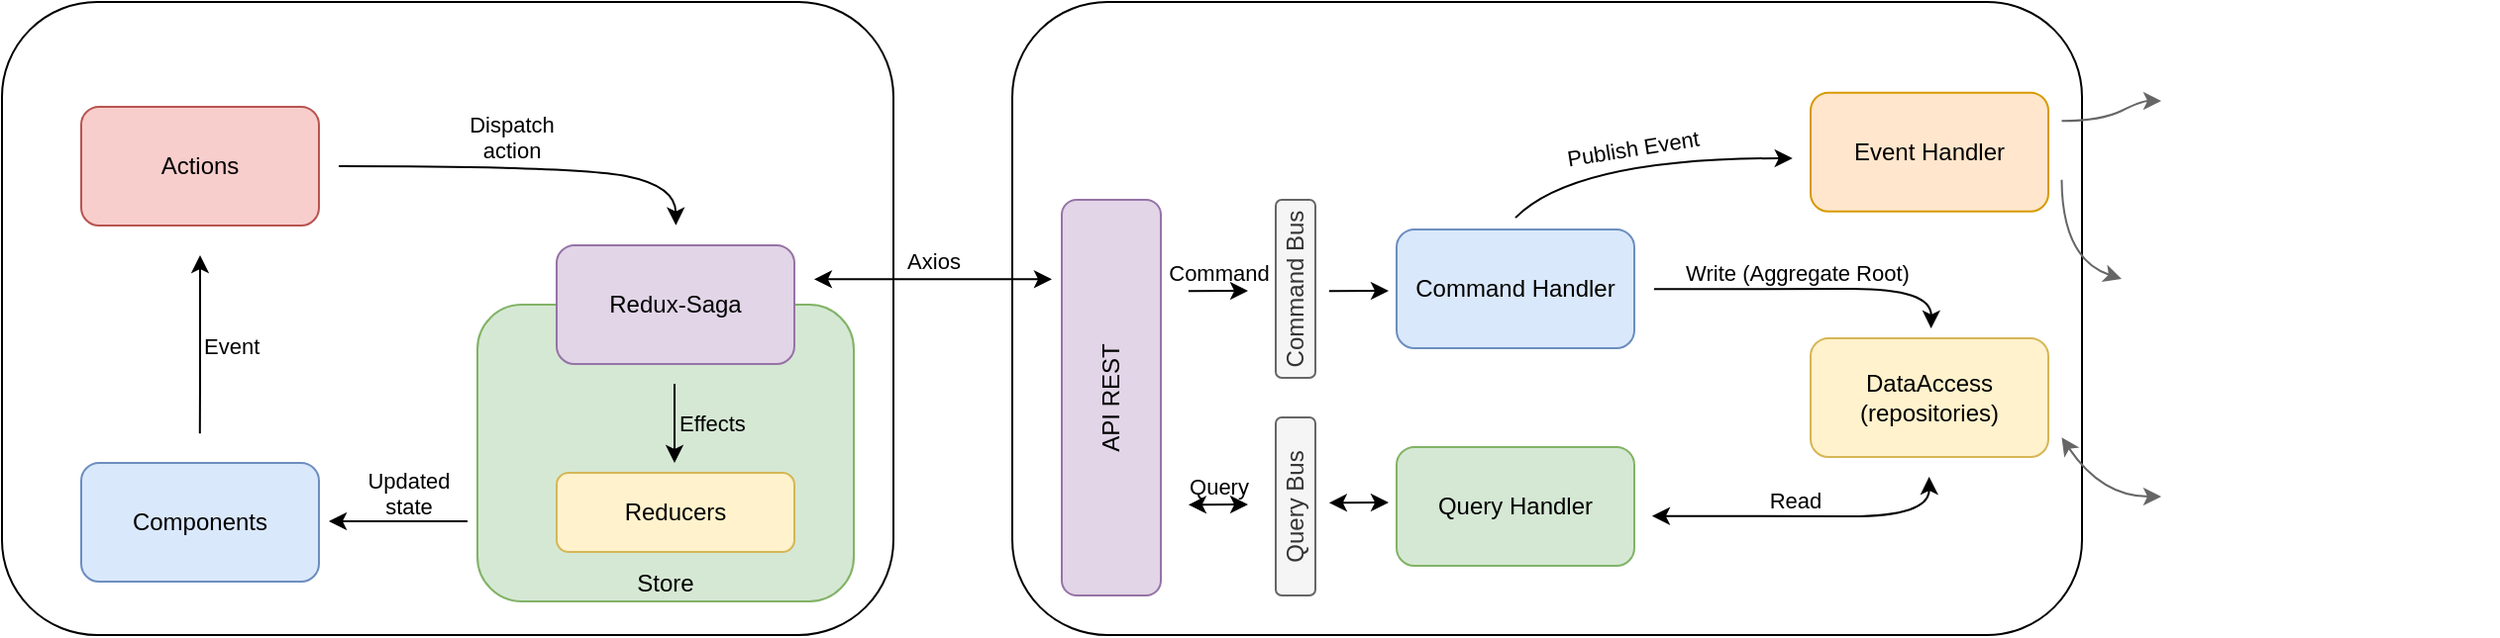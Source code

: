<mxfile version="19.0.3" type="device"><diagram id="5fDfOozvOaTkOj58geLo" name="Page-1"><mxGraphModel dx="3245" dy="1282" grid="1" gridSize="10" guides="1" tooltips="1" connect="1" arrows="1" fold="1" page="1" pageScale="1" pageWidth="1169" pageHeight="827" math="0" shadow="0"><root><mxCell id="0"/><mxCell id="1" parent="0"/><mxCell id="rA7abGDVVH45HJunjuij-36" value="" style="group" vertex="1" connectable="0" parent="1"><mxGeometry x="-620" y="260" width="450" height="320" as="geometry"/></mxCell><mxCell id="rA7abGDVVH45HJunjuij-4" value="" style="rounded=1;whiteSpace=wrap;html=1;" vertex="1" parent="rA7abGDVVH45HJunjuij-36"><mxGeometry width="450" height="320" as="geometry"/></mxCell><mxCell id="rA7abGDVVH45HJunjuij-5" value="" style="shape=image;verticalLabelPosition=bottom;labelBackgroundColor=default;verticalAlign=top;aspect=fixed;imageAspect=0;image=https://logos-world.net/wp-content/uploads/2023/08/React-Symbol.png;" vertex="1" parent="rA7abGDVVH45HJunjuij-36"><mxGeometry x="20" width="106.48" height="60" as="geometry"/></mxCell><mxCell id="rA7abGDVVH45HJunjuij-26" value="" style="group" vertex="1" connectable="0" parent="rA7abGDVVH45HJunjuij-36"><mxGeometry x="40" y="123" width="390" height="180" as="geometry"/></mxCell><mxCell id="rA7abGDVVH45HJunjuij-21" value="" style="group" vertex="1" connectable="0" parent="rA7abGDVVH45HJunjuij-26"><mxGeometry x="200" width="190" height="180" as="geometry"/></mxCell><mxCell id="rA7abGDVVH45HJunjuij-8" value="Store" style="rounded=1;whiteSpace=wrap;html=1;fillColor=#d5e8d4;strokeColor=#82b366;verticalAlign=bottom;" vertex="1" parent="rA7abGDVVH45HJunjuij-21"><mxGeometry y="30" width="190" height="150" as="geometry"/></mxCell><mxCell id="rA7abGDVVH45HJunjuij-11" value="Redux-Saga" style="rounded=1;whiteSpace=wrap;html=1;fillColor=#e1d5e7;strokeColor=#9673a6;" vertex="1" parent="rA7abGDVVH45HJunjuij-21"><mxGeometry x="40" width="120" height="60" as="geometry"/></mxCell><mxCell id="rA7abGDVVH45HJunjuij-13" value="Reducers" style="rounded=1;whiteSpace=wrap;html=1;fillColor=#fff2cc;strokeColor=#d6b656;" vertex="1" parent="rA7abGDVVH45HJunjuij-21"><mxGeometry x="40" y="115" width="120" height="40" as="geometry"/></mxCell><mxCell id="rA7abGDVVH45HJunjuij-16" value="" style="endArrow=classic;html=1;shadow=0;sketch=0;rounded=0;" edge="1" parent="rA7abGDVVH45HJunjuij-21"><mxGeometry width="50" height="50" relative="1" as="geometry"><mxPoint x="99.5" y="70" as="sourcePoint"/><mxPoint x="99.5" y="110" as="targetPoint"/></mxGeometry></mxCell><mxCell id="rA7abGDVVH45HJunjuij-19" value="Effects" style="edgeLabel;html=1;align=left;verticalAlign=middle;resizable=0;points=[];labelBackgroundColor=none;labelPosition=right;verticalLabelPosition=middle;" vertex="1" connectable="0" parent="rA7abGDVVH45HJunjuij-16"><mxGeometry x="-0.035" relative="1" as="geometry"><mxPoint as="offset"/></mxGeometry></mxCell><mxCell id="rA7abGDVVH45HJunjuij-23" value="Components" style="rounded=1;whiteSpace=wrap;html=1;labelBackgroundColor=none;fillColor=#dae8fc;strokeColor=#6c8ebf;" vertex="1" parent="rA7abGDVVH45HJunjuij-26"><mxGeometry y="110" width="120" height="60" as="geometry"/></mxCell><mxCell id="rA7abGDVVH45HJunjuij-24" value="" style="endArrow=classic;html=1;rounded=0;shadow=0;sketch=0;" edge="1" parent="rA7abGDVVH45HJunjuij-26"><mxGeometry width="50" height="50" relative="1" as="geometry"><mxPoint x="195" y="139.5" as="sourcePoint"/><mxPoint x="125" y="139.5" as="targetPoint"/></mxGeometry></mxCell><mxCell id="rA7abGDVVH45HJunjuij-27" value="Updated&lt;br&gt;state" style="edgeLabel;html=1;align=center;verticalAlign=bottom;resizable=0;points=[];labelPosition=center;verticalLabelPosition=top;labelBackgroundColor=none;spacingLeft=-9;" vertex="1" connectable="0" parent="rA7abGDVVH45HJunjuij-24"><mxGeometry x="-0.257" y="1" relative="1" as="geometry"><mxPoint as="offset"/></mxGeometry></mxCell><mxCell id="rA7abGDVVH45HJunjuij-33" value="" style="endArrow=classic;html=1;rounded=0;shadow=0;sketch=0;exitX=0.222;exitY=0.676;exitDx=0;exitDy=0;exitPerimeter=0;" edge="1" parent="rA7abGDVVH45HJunjuij-26"><mxGeometry width="50" height="50" relative="1" as="geometry"><mxPoint x="59.9" y="95.12" as="sourcePoint"/><mxPoint x="60" y="5" as="targetPoint"/><Array as="points"><mxPoint x="60" y="65"/></Array></mxGeometry></mxCell><mxCell id="rA7abGDVVH45HJunjuij-35" value="Event" style="edgeLabel;html=1;align=left;verticalAlign=middle;resizable=0;points=[];labelPosition=right;verticalLabelPosition=middle;labelBackgroundColor=none;" vertex="1" connectable="0" parent="rA7abGDVVH45HJunjuij-33"><mxGeometry x="-0.028" relative="1" as="geometry"><mxPoint as="offset"/></mxGeometry></mxCell><mxCell id="rA7abGDVVH45HJunjuij-28" value="Actions" style="rounded=1;whiteSpace=wrap;html=1;labelBackgroundColor=none;fillColor=#f8cecc;strokeColor=#b85450;" vertex="1" parent="rA7abGDVVH45HJunjuij-36"><mxGeometry x="40" y="53" width="120" height="60" as="geometry"/></mxCell><mxCell id="rA7abGDVVH45HJunjuij-29" value="" style="curved=1;endArrow=classic;html=1;rounded=0;shadow=0;sketch=0;entryX=0.756;entryY=0.405;entryDx=0;entryDy=0;entryPerimeter=0;" edge="1" parent="rA7abGDVVH45HJunjuij-36"><mxGeometry width="50" height="50" relative="1" as="geometry"><mxPoint x="170" y="83" as="sourcePoint"/><mxPoint x="340.2" y="112.85" as="targetPoint"/><Array as="points"><mxPoint x="290" y="83"/><mxPoint x="340" y="93"/></Array></mxGeometry></mxCell><mxCell id="rA7abGDVVH45HJunjuij-32" value="Dispatch &lt;br&gt;action" style="edgeLabel;html=1;align=center;verticalAlign=bottom;resizable=0;points=[];labelPosition=center;verticalLabelPosition=top;labelBackgroundColor=none;" vertex="1" connectable="0" parent="rA7abGDVVH45HJunjuij-29"><mxGeometry x="-0.092" relative="1" as="geometry"><mxPoint as="offset"/></mxGeometry></mxCell><mxCell id="rA7abGDVVH45HJunjuij-50" value="" style="shape=image;verticalLabelPosition=bottom;labelBackgroundColor=default;verticalAlign=top;aspect=fixed;imageAspect=0;image=https://i.pinimg.com/originals/3e/55/df/3e55dfb0980956b42cac768b740cdad6.png;" vertex="1" parent="1"><mxGeometry x="480" y="469.96" width="118" height="95.03" as="geometry"/></mxCell><mxCell id="rA7abGDVVH45HJunjuij-51" value="" style="shape=image;verticalLabelPosition=bottom;labelBackgroundColor=default;verticalAlign=top;aspect=fixed;imageAspect=0;image=https://upload.wikimedia.org/wikipedia/commons/thumb/5/53/Apache_kafka_wordtype.svg/2560px-Apache_kafka_wordtype.svg.png;" vertex="1" parent="1"><mxGeometry x="480" y="275.01" width="140" height="70" as="geometry"/></mxCell><mxCell id="rA7abGDVVH45HJunjuij-52" value="" style="shape=image;verticalLabelPosition=bottom;labelBackgroundColor=default;verticalAlign=top;aspect=fixed;imageAspect=0;image=https://redmine.cautivatech.com/redmine/attachments/download/483/elasticsearch-logo.png;" vertex="1" parent="1"><mxGeometry x="460" y="360.01" width="180" height="98.31" as="geometry"/></mxCell><mxCell id="rA7abGDVVH45HJunjuij-37" value="" style="rounded=1;whiteSpace=wrap;html=1;labelBackgroundColor=none;" vertex="1" parent="1"><mxGeometry x="-110" y="260" width="540" height="320" as="geometry"/></mxCell><mxCell id="rA7abGDVVH45HJunjuij-40" value="" style="shape=image;verticalLabelPosition=bottom;labelBackgroundColor=default;verticalAlign=top;aspect=fixed;imageAspect=0;image=https://upload.wikimedia.org/wikipedia/commons/thumb/e/ee/.NET_Core_Logo.svg/2048px-.NET_Core_Logo.svg.png;" vertex="1" parent="1"><mxGeometry x="-100" y="270" width="80" height="80" as="geometry"/></mxCell><mxCell id="rA7abGDVVH45HJunjuij-41" value="API REST" style="rounded=1;whiteSpace=wrap;html=1;labelBackgroundColor=none;fillColor=#e1d5e7;strokeColor=#9673a6;align=center;horizontal=0;" vertex="1" parent="1"><mxGeometry x="-85" y="360" width="50" height="200" as="geometry"/></mxCell><mxCell id="rA7abGDVVH45HJunjuij-53" value="Query Handler" style="rounded=1;whiteSpace=wrap;html=1;labelBackgroundColor=none;fillColor=#d5e8d4;strokeColor=#82b366;" vertex="1" parent="1"><mxGeometry x="84" y="485" width="120" height="60" as="geometry"/></mxCell><mxCell id="rA7abGDVVH45HJunjuij-55" value="Query Bus" style="rounded=1;whiteSpace=wrap;html=1;labelBackgroundColor=none;fillColor=#f5f5f5;strokeColor=#666666;align=center;horizontal=0;fontColor=#333333;" vertex="1" parent="1"><mxGeometry x="23" y="470" width="20" height="90" as="geometry"/></mxCell><mxCell id="rA7abGDVVH45HJunjuij-56" value="Command Bus" style="rounded=1;whiteSpace=wrap;html=1;labelBackgroundColor=none;fillColor=#f5f5f5;strokeColor=#666666;align=center;horizontal=0;fontColor=#333333;" vertex="1" parent="1"><mxGeometry x="23" y="360" width="20" height="90" as="geometry"/></mxCell><mxCell id="rA7abGDVVH45HJunjuij-54" value="Command Handler" style="rounded=1;whiteSpace=wrap;html=1;labelBackgroundColor=none;fillColor=#dae8fc;strokeColor=#6c8ebf;" vertex="1" parent="1"><mxGeometry x="84" y="375" width="120" height="60" as="geometry"/></mxCell><mxCell id="rA7abGDVVH45HJunjuij-57" value="DataAccess&lt;br&gt;(repositories)" style="rounded=1;whiteSpace=wrap;html=1;labelBackgroundColor=none;fillColor=#fff2cc;strokeColor=#d6b656;" vertex="1" parent="1"><mxGeometry x="293" y="430" width="120" height="60" as="geometry"/></mxCell><mxCell id="rA7abGDVVH45HJunjuij-60" value="Event Handler" style="rounded=1;whiteSpace=wrap;html=1;labelBackgroundColor=none;fillColor=#ffe6cc;strokeColor=#d79b00;" vertex="1" parent="1"><mxGeometry x="293" y="305.88" width="120" height="60" as="geometry"/></mxCell><mxCell id="rA7abGDVVH45HJunjuij-63" value="Query" style="endArrow=classic;startArrow=classic;html=1;rounded=0;shadow=0;sketch=0;exitX=0.148;exitY=0.813;exitDx=0;exitDy=0;exitPerimeter=0;labelPosition=center;verticalLabelPosition=top;align=center;verticalAlign=bottom;labelBackgroundColor=none;" edge="1" parent="1"><mxGeometry width="50" height="50" relative="1" as="geometry"><mxPoint x="-21.08" y="514.16" as="sourcePoint"/><mxPoint x="9" y="514" as="targetPoint"/></mxGeometry></mxCell><mxCell id="rA7abGDVVH45HJunjuij-64" value="" style="endArrow=classic;startArrow=classic;html=1;rounded=0;shadow=0;sketch=0;exitX=0.148;exitY=0.813;exitDx=0;exitDy=0;exitPerimeter=0;labelPosition=center;verticalLabelPosition=top;align=center;verticalAlign=bottom;labelBackgroundColor=none;" edge="1" parent="1"><mxGeometry width="50" height="50" relative="1" as="geometry"><mxPoint x="49.92" y="513.16" as="sourcePoint"/><mxPoint x="80" y="513" as="targetPoint"/></mxGeometry></mxCell><mxCell id="rA7abGDVVH45HJunjuij-65" value="" style="curved=1;endArrow=classic;html=1;rounded=0;shadow=0;labelBackgroundColor=none;sketch=0;entryX=0.833;entryY=0.75;entryDx=0;entryDy=0;entryPerimeter=0;exitX=0.574;exitY=0.812;exitDx=0;exitDy=0;exitPerimeter=0;startArrow=classic;startFill=1;" edge="1" parent="1"><mxGeometry width="50" height="50" relative="1" as="geometry"><mxPoint x="212.96" y="519.84" as="sourcePoint"/><mxPoint x="352.82" y="500.0" as="targetPoint"/><Array as="points"><mxPoint x="273" y="520"/><mxPoint x="353" y="520"/></Array></mxGeometry></mxCell><mxCell id="rA7abGDVVH45HJunjuij-66" value="Read" style="edgeLabel;html=1;align=center;verticalAlign=bottom;resizable=0;points=[];labelPosition=center;verticalLabelPosition=top;" vertex="1" connectable="0" parent="rA7abGDVVH45HJunjuij-65"><mxGeometry x="-0.098" relative="1" as="geometry"><mxPoint as="offset"/></mxGeometry></mxCell><mxCell id="rA7abGDVVH45HJunjuij-67" value="Command" style="endArrow=classic;startArrow=none;html=1;rounded=0;shadow=0;sketch=0;exitX=0.148;exitY=0.813;exitDx=0;exitDy=0;exitPerimeter=0;labelPosition=center;verticalLabelPosition=top;align=center;verticalAlign=bottom;labelBackgroundColor=none;startFill=0;" edge="1" parent="1"><mxGeometry width="50" height="50" relative="1" as="geometry"><mxPoint x="-21.08" y="406.16" as="sourcePoint"/><mxPoint x="9" y="406" as="targetPoint"/></mxGeometry></mxCell><mxCell id="rA7abGDVVH45HJunjuij-68" value="" style="endArrow=classic;startArrow=none;html=1;rounded=0;shadow=0;sketch=0;exitX=0.148;exitY=0.813;exitDx=0;exitDy=0;exitPerimeter=0;labelPosition=center;verticalLabelPosition=top;align=center;verticalAlign=bottom;labelBackgroundColor=none;startFill=0;" edge="1" parent="1"><mxGeometry width="50" height="50" relative="1" as="geometry"><mxPoint x="49.92" y="406.16" as="sourcePoint"/><mxPoint x="80" y="406" as="targetPoint"/></mxGeometry></mxCell><mxCell id="rA7abGDVVH45HJunjuij-69" value="" style="curved=1;endArrow=classic;html=1;rounded=0;shadow=0;labelBackgroundColor=none;sketch=0;entryX=0.833;entryY=0.75;entryDx=0;entryDy=0;entryPerimeter=0;exitX=0.574;exitY=0.812;exitDx=0;exitDy=0;exitPerimeter=0;startArrow=none;startFill=0;" edge="1" parent="1"><mxGeometry width="50" height="50" relative="1" as="geometry"><mxPoint x="213.96" y="405.16" as="sourcePoint"/><mxPoint x="353.82" y="425.0" as="targetPoint"/><Array as="points"><mxPoint x="274" y="405.0"/><mxPoint x="354" y="405.0"/></Array></mxGeometry></mxCell><mxCell id="rA7abGDVVH45HJunjuij-70" value="Write (Aggregate Root)" style="edgeLabel;html=1;align=center;verticalAlign=bottom;resizable=0;points=[];labelPosition=center;verticalLabelPosition=top;" vertex="1" connectable="0" parent="rA7abGDVVH45HJunjuij-69"><mxGeometry x="-0.098" relative="1" as="geometry"><mxPoint as="offset"/></mxGeometry></mxCell><mxCell id="rA7abGDVVH45HJunjuij-71" value="" style="curved=1;endArrow=classic;html=1;rounded=0;shadow=0;labelBackgroundColor=none;sketch=0;exitX=0.463;exitY=0.344;exitDx=0;exitDy=0;exitPerimeter=0;entryX=0.722;entryY=0.25;entryDx=0;entryDy=0;entryPerimeter=0;" edge="1" parent="1"><mxGeometry width="50" height="50" relative="1" as="geometry"><mxPoint x="144.02" y="369.08" as="sourcePoint"/><mxPoint x="283.88" y="339" as="targetPoint"/><Array as="points"><mxPoint x="174" y="339"/></Array></mxGeometry></mxCell><mxCell id="rA7abGDVVH45HJunjuij-72" value="Publish Event" style="edgeLabel;html=1;align=center;verticalAlign=bottom;resizable=0;points=[];labelPosition=center;verticalLabelPosition=top;labelBackgroundColor=none;rotation=351;" vertex="1" connectable="0" parent="rA7abGDVVH45HJunjuij-71"><mxGeometry x="-0.05" y="-4" relative="1" as="geometry"><mxPoint as="offset"/></mxGeometry></mxCell><mxCell id="rA7abGDVVH45HJunjuij-73" value="" style="curved=1;endArrow=classic;html=1;rounded=0;shadow=0;labelBackgroundColor=none;sketch=0;exitX=0.981;exitY=0.688;exitDx=0;exitDy=0;exitPerimeter=0;startArrow=classic;startFill=1;strokeColor=#666666;" edge="1" parent="1" source="rA7abGDVVH45HJunjuij-37"><mxGeometry width="50" height="50" relative="1" as="geometry"><mxPoint x="370" y="460" as="sourcePoint"/><mxPoint x="470" y="510" as="targetPoint"/><Array as="points"><mxPoint x="440" y="510"/></Array></mxGeometry></mxCell><mxCell id="rA7abGDVVH45HJunjuij-74" value="" style="curved=1;endArrow=classic;html=1;rounded=0;shadow=0;labelBackgroundColor=none;sketch=0;strokeColor=#666666;exitX=0.981;exitY=0.188;exitDx=0;exitDy=0;exitPerimeter=0;" edge="1" parent="1" source="rA7abGDVVH45HJunjuij-37"><mxGeometry width="50" height="50" relative="1" as="geometry"><mxPoint x="370" y="460" as="sourcePoint"/><mxPoint x="470" y="310" as="targetPoint"/><Array as="points"><mxPoint x="440" y="320"/><mxPoint x="460" y="310"/></Array></mxGeometry></mxCell><mxCell id="rA7abGDVVH45HJunjuij-76" value="" style="curved=1;endArrow=classic;html=1;rounded=0;shadow=0;labelBackgroundColor=none;sketch=0;strokeColor=#666666;exitX=0.981;exitY=0.281;exitDx=0;exitDy=0;exitPerimeter=0;" edge="1" parent="1" source="rA7abGDVVH45HJunjuij-37"><mxGeometry width="50" height="50" relative="1" as="geometry"><mxPoint x="370" y="460" as="sourcePoint"/><mxPoint x="450" y="400" as="targetPoint"/><Array as="points"><mxPoint x="420" y="390"/></Array></mxGeometry></mxCell><mxCell id="rA7abGDVVH45HJunjuij-43" value="Axios" style="endArrow=classic;startArrow=classic;html=1;rounded=0;shadow=0;sketch=0;exitX=0.911;exitY=0.438;exitDx=0;exitDy=0;exitPerimeter=0;entryX=0.037;entryY=0.438;entryDx=0;entryDy=0;entryPerimeter=0;labelPosition=center;verticalLabelPosition=top;align=center;verticalAlign=bottom;" edge="1" parent="1" source="rA7abGDVVH45HJunjuij-4" target="rA7abGDVVH45HJunjuij-37"><mxGeometry width="50" height="50" relative="1" as="geometry"><mxPoint x="20" y="500" as="sourcePoint"/><mxPoint x="70" y="450" as="targetPoint"/></mxGeometry></mxCell></root></mxGraphModel></diagram></mxfile>